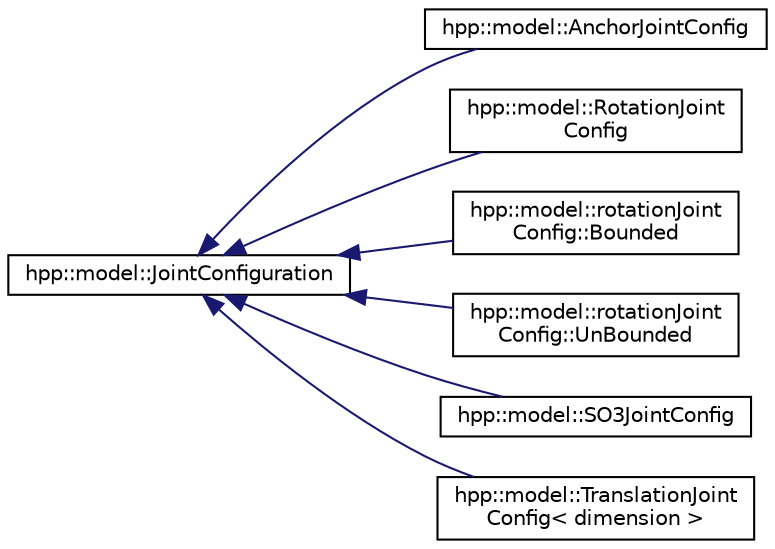 digraph "Graphical Class Hierarchy"
{
  edge [fontname="Helvetica",fontsize="10",labelfontname="Helvetica",labelfontsize="10"];
  node [fontname="Helvetica",fontsize="10",shape=record];
  rankdir="LR";
  Node1 [label="hpp::model::JointConfiguration",height=0.2,width=0.4,color="black", fillcolor="white", style="filled",URL="$a00015.html",tooltip="Configuration of a Joint. "];
  Node1 -> Node2 [dir="back",color="midnightblue",fontsize="10",style="solid",fontname="Helvetica"];
  Node2 [label="hpp::model::AnchorJointConfig",height=0.2,width=0.4,color="black", fillcolor="white", style="filled",URL="$a00001.html",tooltip="Configuration of a JointAnchor. "];
  Node1 -> Node3 [dir="back",color="midnightblue",fontsize="10",style="solid",fontname="Helvetica"];
  Node3 [label="hpp::model::RotationJoint\lConfig",height=0.2,width=0.4,color="black", fillcolor="white", style="filled",URL="$a00021.html",tooltip="Configuration of a JointRotation. "];
  Node1 -> Node4 [dir="back",color="midnightblue",fontsize="10",style="solid",fontname="Helvetica"];
  Node4 [label="hpp::model::rotationJoint\lConfig::Bounded",height=0.2,width=0.4,color="black", fillcolor="white", style="filled",URL="$a00003.html"];
  Node1 -> Node5 [dir="back",color="midnightblue",fontsize="10",style="solid",fontname="Helvetica"];
  Node5 [label="hpp::model::rotationJoint\lConfig::UnBounded",height=0.2,width=0.4,color="black", fillcolor="white", style="filled",URL="$a00024.html"];
  Node1 -> Node6 [dir="back",color="midnightblue",fontsize="10",style="solid",fontname="Helvetica"];
  Node6 [label="hpp::model::SO3JointConfig",height=0.2,width=0.4,color="black", fillcolor="white", style="filled",URL="$a00022.html",tooltip="Configuration of a JointSO3. "];
  Node1 -> Node7 [dir="back",color="midnightblue",fontsize="10",style="solid",fontname="Helvetica"];
  Node7 [label="hpp::model::TranslationJoint\lConfig\< dimension \>",height=0.2,width=0.4,color="black", fillcolor="white", style="filled",URL="$a00023.html",tooltip="Configuration of a JointTranslation. "];
}
